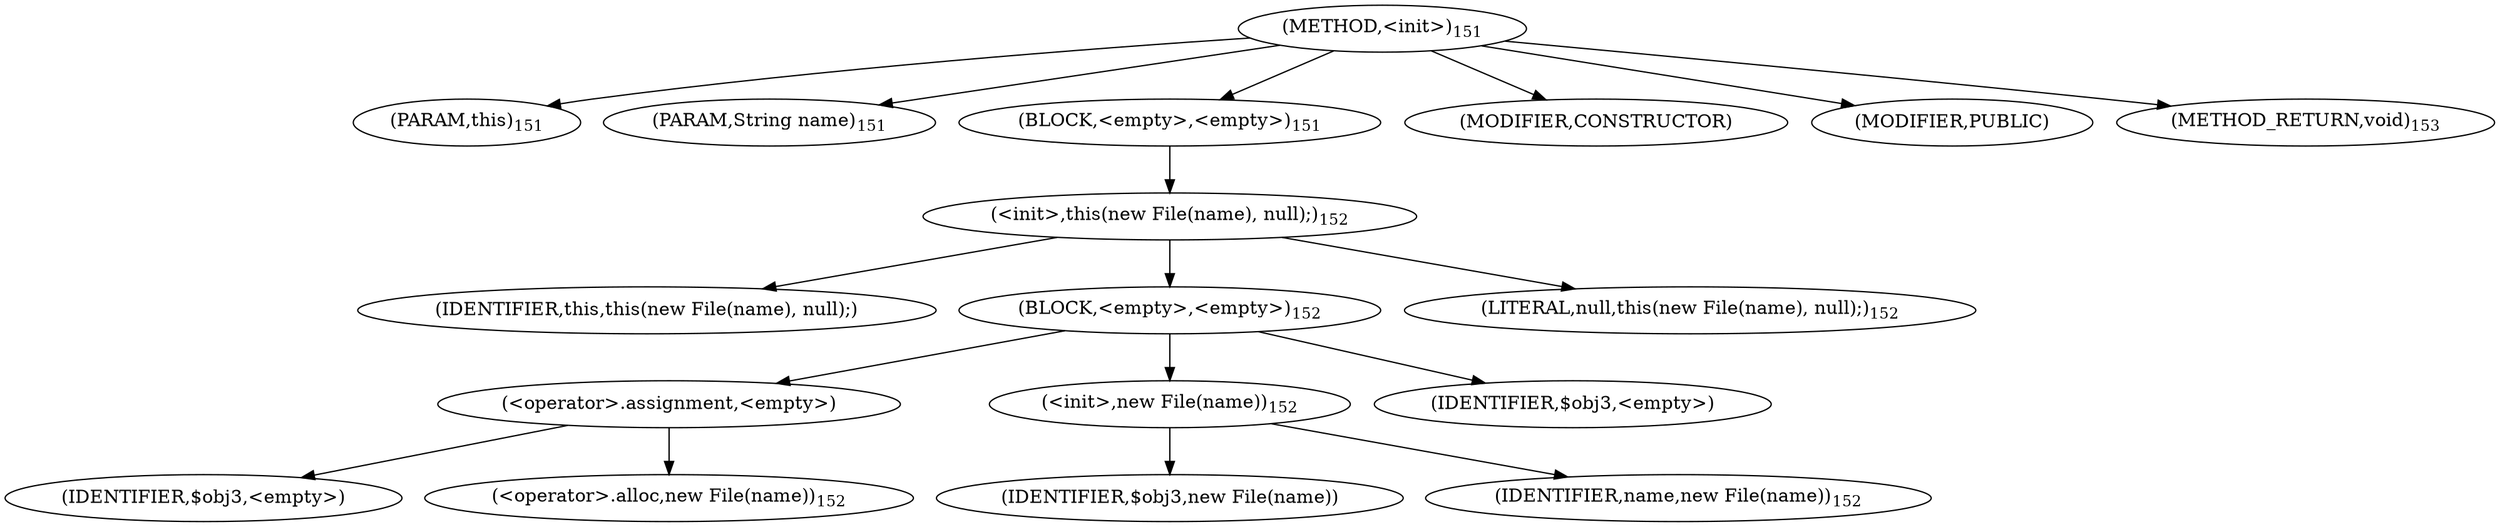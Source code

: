 digraph "&lt;init&gt;" {  
"83" [label = <(METHOD,&lt;init&gt;)<SUB>151</SUB>> ]
"6" [label = <(PARAM,this)<SUB>151</SUB>> ]
"84" [label = <(PARAM,String name)<SUB>151</SUB>> ]
"85" [label = <(BLOCK,&lt;empty&gt;,&lt;empty&gt;)<SUB>151</SUB>> ]
"86" [label = <(&lt;init&gt;,this(new File(name), null);)<SUB>152</SUB>> ]
"5" [label = <(IDENTIFIER,this,this(new File(name), null);)> ]
"87" [label = <(BLOCK,&lt;empty&gt;,&lt;empty&gt;)<SUB>152</SUB>> ]
"88" [label = <(&lt;operator&gt;.assignment,&lt;empty&gt;)> ]
"89" [label = <(IDENTIFIER,$obj3,&lt;empty&gt;)> ]
"90" [label = <(&lt;operator&gt;.alloc,new File(name))<SUB>152</SUB>> ]
"91" [label = <(&lt;init&gt;,new File(name))<SUB>152</SUB>> ]
"92" [label = <(IDENTIFIER,$obj3,new File(name))> ]
"93" [label = <(IDENTIFIER,name,new File(name))<SUB>152</SUB>> ]
"94" [label = <(IDENTIFIER,$obj3,&lt;empty&gt;)> ]
"95" [label = <(LITERAL,null,this(new File(name), null);)<SUB>152</SUB>> ]
"96" [label = <(MODIFIER,CONSTRUCTOR)> ]
"97" [label = <(MODIFIER,PUBLIC)> ]
"98" [label = <(METHOD_RETURN,void)<SUB>153</SUB>> ]
  "83" -> "6" 
  "83" -> "84" 
  "83" -> "85" 
  "83" -> "96" 
  "83" -> "97" 
  "83" -> "98" 
  "85" -> "86" 
  "86" -> "5" 
  "86" -> "87" 
  "86" -> "95" 
  "87" -> "88" 
  "87" -> "91" 
  "87" -> "94" 
  "88" -> "89" 
  "88" -> "90" 
  "91" -> "92" 
  "91" -> "93" 
}
